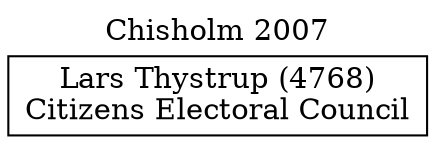 // House preference flow
digraph "Lars Thystrup (4768)_Chisholm_2007" {
	graph [label="Chisholm 2007" labelloc=t mclimit=10]
	node [shape=box]
	"Lars Thystrup (4768)" [label="Lars Thystrup (4768)
Citizens Electoral Council"]
}
